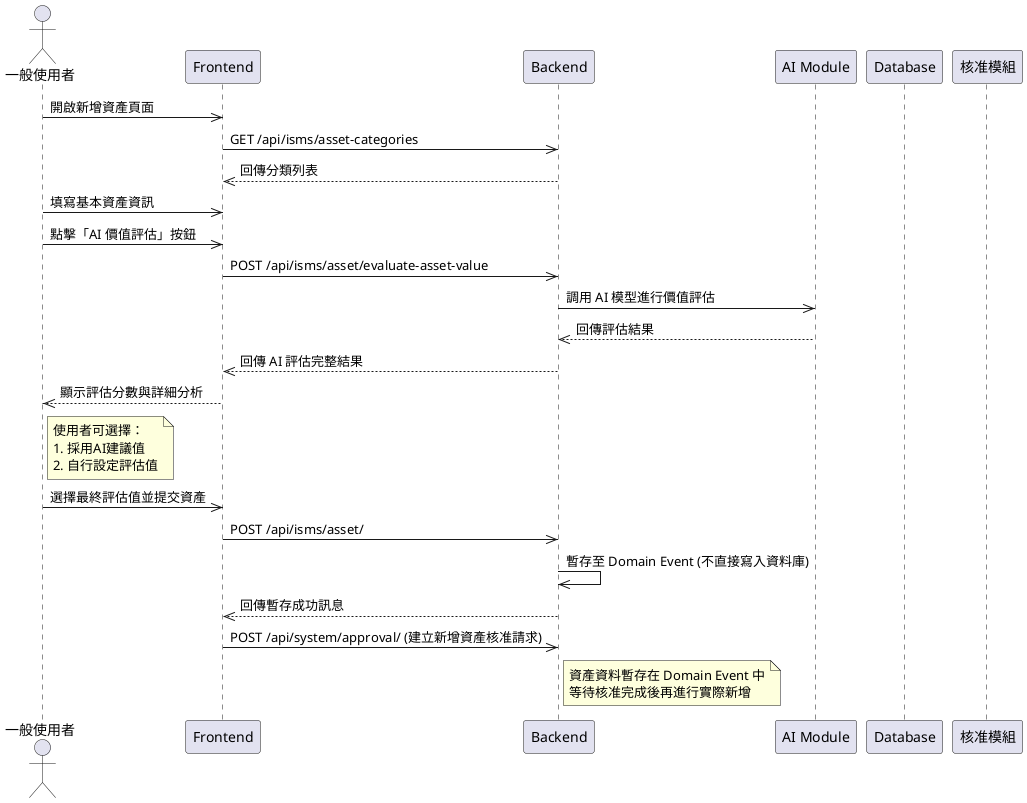 @startuml
actor User as "一般使用者"
participant Frontend
participant Backend
participant "AI Module" as AI
participant Database
participant Approval as "核准模組"

User->>Frontend: 開啟新增資產頁面
Frontend->>Backend: GET /api/isms/asset-categories
Backend-->>Frontend: 回傳分類列表
User->>Frontend: 填寫基本資產資訊
User->>Frontend: 點擊「AI 價值評估」按鈕
Frontend->>Backend: POST /api/isms/asset/evaluate-asset-value
Backend->>AI: 調用 AI 模型進行價值評估
AI-->>Backend: 回傳評估結果
Backend-->>Frontend: 回傳 AI 評估完整結果
Frontend-->>User: 顯示評估分數與詳細分析
note right of User: 使用者可選擇：\n1. 採用AI建議值\n2. 自行設定評估值
User->>Frontend: 選擇最終評估值並提交資產
Frontend->>Backend: POST /api/isms/asset/
Backend->>Backend: 暫存至 Domain Event (不直接寫入資料庫)
Backend-->>Frontend: 回傳暫存成功訊息
Frontend->>Backend: POST /api/system/approval/ (建立新增資產核准請求)
note right of Backend: 資產資料暫存在 Domain Event 中\n等待核准完成後再進行實際新增
@enduml
